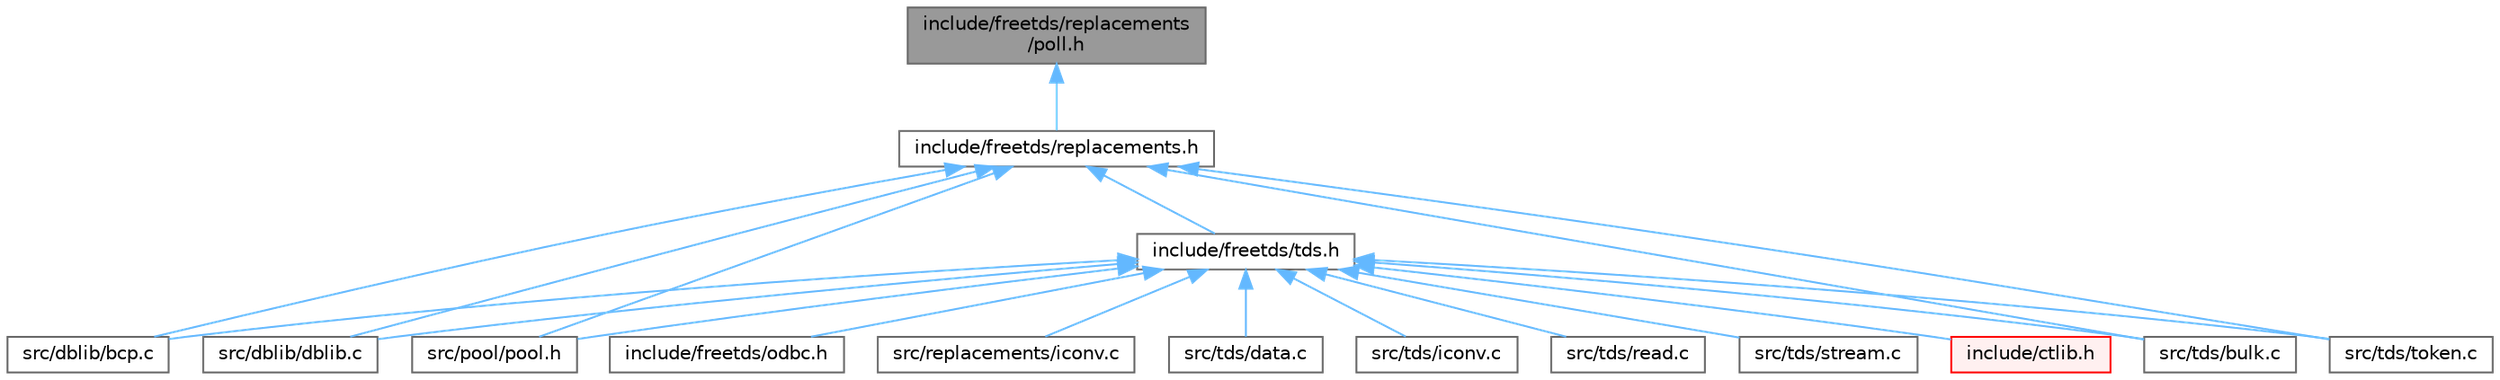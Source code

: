 digraph "include/freetds/replacements/poll.h"
{
 // LATEX_PDF_SIZE
  bgcolor="transparent";
  edge [fontname=Helvetica,fontsize=10,labelfontname=Helvetica,labelfontsize=10];
  node [fontname=Helvetica,fontsize=10,shape=box,height=0.2,width=0.4];
  Node1 [id="Node000001",label="include/freetds/replacements\l/poll.h",height=0.2,width=0.4,color="gray40", fillcolor="grey60", style="filled", fontcolor="black",tooltip="Provide poll call where missing."];
  Node1 -> Node2 [id="edge1_Node000001_Node000002",dir="back",color="steelblue1",style="solid",tooltip=" "];
  Node2 [id="Node000002",label="include/freetds/replacements.h",height=0.2,width=0.4,color="grey40", fillcolor="white", style="filled",URL="$a00509_source.html",tooltip=" "];
  Node2 -> Node3 [id="edge2_Node000002_Node000003",dir="back",color="steelblue1",style="solid",tooltip=" "];
  Node3 [id="Node000003",label="include/freetds/tds.h",height=0.2,width=0.4,color="grey40", fillcolor="white", style="filled",URL="$a00431.html",tooltip="Main include file for libtds."];
  Node3 -> Node4 [id="edge3_Node000003_Node000004",dir="back",color="steelblue1",style="solid",tooltip=" "];
  Node4 [id="Node000004",label="include/ctlib.h",height=0.2,width=0.4,color="red", fillcolor="#FFF0F0", style="filled",URL="$a00383_source.html",tooltip=" "];
  Node3 -> Node6 [id="edge4_Node000003_Node000006",dir="back",color="steelblue1",style="solid",tooltip=" "];
  Node6 [id="Node000006",label="include/freetds/odbc.h",height=0.2,width=0.4,color="grey40", fillcolor="white", style="filled",URL="$a00413_source.html",tooltip=" "];
  Node3 -> Node7 [id="edge5_Node000003_Node000007",dir="back",color="steelblue1",style="solid",tooltip=" "];
  Node7 [id="Node000007",label="src/dblib/bcp.c",height=0.2,width=0.4,color="grey40", fillcolor="white", style="filled",URL="$a01464.html",tooltip="Implementation of db-lib bulk copy functions."];
  Node3 -> Node8 [id="edge6_Node000003_Node000008",dir="back",color="steelblue1",style="solid",tooltip=" "];
  Node8 [id="Node000008",label="src/dblib/dblib.c",height=0.2,width=0.4,color="grey40", fillcolor="white", style="filled",URL="$a00089.html",tooltip="Main implementation file for db-lib."];
  Node3 -> Node9 [id="edge7_Node000003_Node000009",dir="back",color="steelblue1",style="solid",tooltip=" "];
  Node9 [id="Node000009",label="src/pool/pool.h",height=0.2,width=0.4,color="grey40", fillcolor="white", style="filled",URL="$a00173_source.html",tooltip=" "];
  Node3 -> Node10 [id="edge8_Node000003_Node000010",dir="back",color="steelblue1",style="solid",tooltip=" "];
  Node10 [id="Node000010",label="src/replacements/iconv.c",height=0.2,width=0.4,color="grey40", fillcolor="white", style="filled",URL="$a01488.html",tooltip="This file implements a very simple iconv."];
  Node3 -> Node11 [id="edge9_Node000003_Node000011",dir="back",color="steelblue1",style="solid",tooltip=" "];
  Node11 [id="Node000011",label="src/tds/bulk.c",height=0.2,width=0.4,color="grey40", fillcolor="white", style="filled",URL="$a00254.html",tooltip="Handle bulk copy."];
  Node3 -> Node12 [id="edge10_Node000003_Node000012",dir="back",color="steelblue1",style="solid",tooltip=" "];
  Node12 [id="Node000012",label="src/tds/data.c",height=0.2,width=0.4,color="grey40", fillcolor="white", style="filled",URL="$a00263.html",tooltip="Handle different data handling from network."];
  Node3 -> Node13 [id="edge11_Node000003_Node000013",dir="back",color="steelblue1",style="solid",tooltip=" "];
  Node13 [id="Node000013",label="src/tds/iconv.c",height=0.2,width=0.4,color="grey40", fillcolor="white", style="filled",URL="$a01491.html",tooltip="Handle character conversions to/from server."];
  Node3 -> Node14 [id="edge12_Node000003_Node000014",dir="back",color="steelblue1",style="solid",tooltip=" "];
  Node14 [id="Node000014",label="src/tds/read.c",height=0.2,width=0.4,color="grey40", fillcolor="white", style="filled",URL="$a00299.html",tooltip="Grab data from TDS packets."];
  Node3 -> Node15 [id="edge13_Node000003_Node000015",dir="back",color="steelblue1",style="solid",tooltip=" "];
  Node15 [id="Node000015",label="src/tds/stream.c",height=0.2,width=0.4,color="grey40", fillcolor="white", style="filled",URL="$a01479.html",tooltip="Handle stream of data."];
  Node3 -> Node16 [id="edge14_Node000003_Node000016",dir="back",color="steelblue1",style="solid",tooltip=" "];
  Node16 [id="Node000016",label="src/tds/token.c",height=0.2,width=0.4,color="grey40", fillcolor="white", style="filled",URL="$a00251.html",tooltip="Contains all routines to get replies from server."];
  Node2 -> Node7 [id="edge15_Node000002_Node000007",dir="back",color="steelblue1",style="solid",tooltip=" "];
  Node2 -> Node8 [id="edge16_Node000002_Node000008",dir="back",color="steelblue1",style="solid",tooltip=" "];
  Node2 -> Node9 [id="edge17_Node000002_Node000009",dir="back",color="steelblue1",style="solid",tooltip=" "];
  Node2 -> Node11 [id="edge18_Node000002_Node000011",dir="back",color="steelblue1",style="solid",tooltip=" "];
  Node2 -> Node16 [id="edge19_Node000002_Node000016",dir="back",color="steelblue1",style="solid",tooltip=" "];
}
